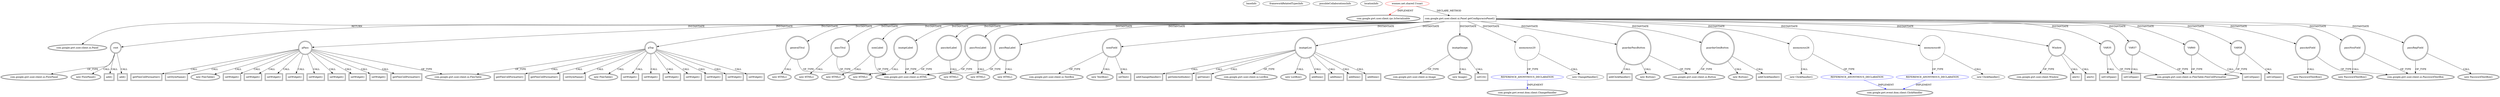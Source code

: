 digraph {
baseInfo[graphId=4667,category="extension_graph",isAnonymous=false,possibleRelation=true]
frameworkRelatedTypesInfo[0="com.google.gwt.user.client.rpc.IsSerializable"]
possibleCollaborationsInfo[0="4667~CLIENT_METHOD_DECLARATION-INSTANTIATION-~com.google.gwt.user.client.rpc.IsSerializable ~com.google.gwt.event.dom.client.ClickHandler ~false~true",1="4667~CLIENT_METHOD_DECLARATION-INSTANTIATION-~com.google.gwt.user.client.rpc.IsSerializable ~com.google.gwt.event.dom.client.ChangeHandler ~false~true"]
locationInfo[projectName="woox-serverapp",filePath="/woox-serverapp/serverapp-master/src/wooxes/net/shared/Usuari.java",contextSignature="Usuari",graphId="4667"]
0[label="wooxes.net.shared.Usuari",vertexType="ROOT_CLIENT_CLASS_DECLARATION",isFrameworkType=false,color=red]
1[label="com.google.gwt.user.client.rpc.IsSerializable",vertexType="FRAMEWORK_INTERFACE_TYPE",isFrameworkType=true,peripheries=2]
27[label="com.google.gwt.user.client.ui.Panel getConfiguracioPanel()",vertexType="CLIENT_METHOD_DECLARATION",isFrameworkType=false,shape=box]
28[label="com.google.gwt.user.client.ui.Panel",vertexType="FRAMEWORK_CLASS_TYPE",isFrameworkType=true,peripheries=2]
30[label="root",vertexType="VARIABLE_EXPRESION",isFrameworkType=true,peripheries=2,shape=circle]
31[label="com.google.gwt.user.client.ui.FlowPanel",vertexType="FRAMEWORK_CLASS_TYPE",isFrameworkType=true,peripheries=2]
29[label="new FlowPanel()",vertexType="CONSTRUCTOR_CALL",isFrameworkType=true,peripheries=2]
33[label="pTop",vertexType="VARIABLE_EXPRESION",isFrameworkType=true,peripheries=2,shape=circle]
34[label="com.google.gwt.user.client.ui.FlexTable",vertexType="FRAMEWORK_CLASS_TYPE",isFrameworkType=true,peripheries=2]
32[label="new FlexTable()",vertexType="CONSTRUCTOR_CALL",isFrameworkType=true,peripheries=2]
36[label="pPass",vertexType="VARIABLE_EXPRESION",isFrameworkType=true,peripheries=2,shape=circle]
35[label="new FlexTable()",vertexType="CONSTRUCTOR_CALL",isFrameworkType=true,peripheries=2]
39[label="generalTitul",vertexType="VARIABLE_EXPRESION",isFrameworkType=true,peripheries=2,shape=circle]
40[label="com.google.gwt.user.client.ui.HTML",vertexType="FRAMEWORK_CLASS_TYPE",isFrameworkType=true,peripheries=2]
38[label="new HTML()",vertexType="CONSTRUCTOR_CALL",isFrameworkType=true,peripheries=2]
42[label="nomLabel",vertexType="VARIABLE_EXPRESION",isFrameworkType=true,peripheries=2,shape=circle]
41[label="new HTML()",vertexType="CONSTRUCTOR_CALL",isFrameworkType=true,peripheries=2]
45[label="nomField",vertexType="VARIABLE_EXPRESION",isFrameworkType=true,peripheries=2,shape=circle]
46[label="com.google.gwt.user.client.ui.TextBox",vertexType="FRAMEWORK_CLASS_TYPE",isFrameworkType=true,peripheries=2]
44[label="new TextBox()",vertexType="CONSTRUCTOR_CALL",isFrameworkType=true,peripheries=2]
48[label="setText()",vertexType="INSIDE_CALL",isFrameworkType=true,peripheries=2,shape=box]
50[label="imatgeLabel",vertexType="VARIABLE_EXPRESION",isFrameworkType=true,peripheries=2,shape=circle]
49[label="new HTML()",vertexType="CONSTRUCTOR_CALL",isFrameworkType=true,peripheries=2]
53[label="imatgeList",vertexType="VARIABLE_EXPRESION",isFrameworkType=true,peripheries=2,shape=circle]
54[label="com.google.gwt.user.client.ui.ListBox",vertexType="FRAMEWORK_CLASS_TYPE",isFrameworkType=true,peripheries=2]
52[label="new ListBox()",vertexType="CONSTRUCTOR_CALL",isFrameworkType=true,peripheries=2]
56[label="addItem()",vertexType="INSIDE_CALL",isFrameworkType=true,peripheries=2,shape=box]
58[label="addItem()",vertexType="INSIDE_CALL",isFrameworkType=true,peripheries=2,shape=box]
60[label="addItem()",vertexType="INSIDE_CALL",isFrameworkType=true,peripheries=2,shape=box]
62[label="addItem()",vertexType="INSIDE_CALL",isFrameworkType=true,peripheries=2,shape=box]
64[label="imatgeImage",vertexType="VARIABLE_EXPRESION",isFrameworkType=true,peripheries=2,shape=circle]
65[label="com.google.gwt.user.client.ui.Image",vertexType="FRAMEWORK_CLASS_TYPE",isFrameworkType=true,peripheries=2]
63[label="new Image()",vertexType="CONSTRUCTOR_CALL",isFrameworkType=true,peripheries=2]
67[label="addChangeHandler()",vertexType="INSIDE_CALL",isFrameworkType=true,peripheries=2,shape=box]
69[label="anonymous20",vertexType="VARIABLE_EXPRESION",isFrameworkType=false,shape=circle]
70[label="REFERENCE_ANONYMOUS_DECLARATION",vertexType="REFERENCE_ANONYMOUS_DECLARATION",isFrameworkType=false,color=blue]
71[label="com.google.gwt.event.dom.client.ChangeHandler",vertexType="FRAMEWORK_INTERFACE_TYPE",isFrameworkType=true,peripheries=2]
68[label="new ChangeHandler()",vertexType="CONSTRUCTOR_CALL",isFrameworkType=false]
73[label="getSelectedIndex()",vertexType="INSIDE_CALL",isFrameworkType=true,peripheries=2,shape=box]
75[label="getValue()",vertexType="INSIDE_CALL",isFrameworkType=true,peripheries=2,shape=box]
77[label="setUrl()",vertexType="INSIDE_CALL",isFrameworkType=true,peripheries=2,shape=box]
79[label="guardarGenButton",vertexType="VARIABLE_EXPRESION",isFrameworkType=true,peripheries=2,shape=circle]
80[label="com.google.gwt.user.client.ui.Button",vertexType="FRAMEWORK_CLASS_TYPE",isFrameworkType=true,peripheries=2]
78[label="new Button()",vertexType="CONSTRUCTOR_CALL",isFrameworkType=true,peripheries=2]
82[label="addClickHandler()",vertexType="INSIDE_CALL",isFrameworkType=true,peripheries=2,shape=box]
84[label="anonymous26",vertexType="VARIABLE_EXPRESION",isFrameworkType=false,shape=circle]
85[label="REFERENCE_ANONYMOUS_DECLARATION",vertexType="REFERENCE_ANONYMOUS_DECLARATION",isFrameworkType=false,color=blue]
86[label="com.google.gwt.event.dom.client.ClickHandler",vertexType="FRAMEWORK_INTERFACE_TYPE",isFrameworkType=true,peripheries=2]
83[label="new ClickHandler()",vertexType="CONSTRUCTOR_CALL",isFrameworkType=false]
87[label="Window",vertexType="VARIABLE_EXPRESION",isFrameworkType=true,peripheries=2,shape=circle]
89[label="com.google.gwt.user.client.Window",vertexType="FRAMEWORK_CLASS_TYPE",isFrameworkType=true,peripheries=2]
88[label="alert()",vertexType="INSIDE_CALL",isFrameworkType=true,peripheries=2,shape=box]
91[label="setWidget()",vertexType="INSIDE_CALL",isFrameworkType=true,peripheries=2,shape=box]
93[label="setWidget()",vertexType="INSIDE_CALL",isFrameworkType=true,peripheries=2,shape=box]
95[label="setWidget()",vertexType="INSIDE_CALL",isFrameworkType=true,peripheries=2,shape=box]
97[label="setWidget()",vertexType="INSIDE_CALL",isFrameworkType=true,peripheries=2,shape=box]
99[label="setWidget()",vertexType="INSIDE_CALL",isFrameworkType=true,peripheries=2,shape=box]
101[label="setWidget()",vertexType="INSIDE_CALL",isFrameworkType=true,peripheries=2,shape=box]
103[label="setWidget()",vertexType="INSIDE_CALL",isFrameworkType=true,peripheries=2,shape=box]
104[label="VAR35",vertexType="VARIABLE_EXPRESION",isFrameworkType=true,peripheries=2,shape=circle]
106[label="com.google.gwt.user.client.ui.FlexTable.FlexCellFormatter",vertexType="FRAMEWORK_CLASS_TYPE",isFrameworkType=true,peripheries=2]
105[label="setColSpan()",vertexType="INSIDE_CALL",isFrameworkType=true,peripheries=2,shape=box]
108[label="getFlexCellFormatter()",vertexType="INSIDE_CALL",isFrameworkType=true,peripheries=2,shape=box]
109[label="VAR37",vertexType="VARIABLE_EXPRESION",isFrameworkType=true,peripheries=2,shape=circle]
110[label="setColSpan()",vertexType="INSIDE_CALL",isFrameworkType=true,peripheries=2,shape=box]
113[label="getFlexCellFormatter()",vertexType="INSIDE_CALL",isFrameworkType=true,peripheries=2,shape=box]
115[label="passTitul",vertexType="VARIABLE_EXPRESION",isFrameworkType=true,peripheries=2,shape=circle]
114[label="new HTML()",vertexType="CONSTRUCTOR_CALL",isFrameworkType=true,peripheries=2]
118[label="passAntLabel",vertexType="VARIABLE_EXPRESION",isFrameworkType=true,peripheries=2,shape=circle]
117[label="new HTML()",vertexType="CONSTRUCTOR_CALL",isFrameworkType=true,peripheries=2]
121[label="passNouLabel",vertexType="VARIABLE_EXPRESION",isFrameworkType=true,peripheries=2,shape=circle]
120[label="new HTML()",vertexType="CONSTRUCTOR_CALL",isFrameworkType=true,peripheries=2]
124[label="passRepLabel",vertexType="VARIABLE_EXPRESION",isFrameworkType=true,peripheries=2,shape=circle]
123[label="new HTML()",vertexType="CONSTRUCTOR_CALL",isFrameworkType=true,peripheries=2]
127[label="passAntField",vertexType="VARIABLE_EXPRESION",isFrameworkType=true,peripheries=2,shape=circle]
128[label="com.google.gwt.user.client.ui.PasswordTextBox",vertexType="FRAMEWORK_CLASS_TYPE",isFrameworkType=true,peripheries=2]
126[label="new PasswordTextBox()",vertexType="CONSTRUCTOR_CALL",isFrameworkType=true,peripheries=2]
130[label="passNouField",vertexType="VARIABLE_EXPRESION",isFrameworkType=true,peripheries=2,shape=circle]
129[label="new PasswordTextBox()",vertexType="CONSTRUCTOR_CALL",isFrameworkType=true,peripheries=2]
133[label="passRepField",vertexType="VARIABLE_EXPRESION",isFrameworkType=true,peripheries=2,shape=circle]
132[label="new PasswordTextBox()",vertexType="CONSTRUCTOR_CALL",isFrameworkType=true,peripheries=2]
136[label="guardarPassButton",vertexType="VARIABLE_EXPRESION",isFrameworkType=true,peripheries=2,shape=circle]
135[label="new Button()",vertexType="CONSTRUCTOR_CALL",isFrameworkType=true,peripheries=2]
139[label="addClickHandler()",vertexType="INSIDE_CALL",isFrameworkType=true,peripheries=2,shape=box]
141[label="anonymous48",vertexType="VARIABLE_EXPRESION",isFrameworkType=false,shape=circle]
142[label="REFERENCE_ANONYMOUS_DECLARATION",vertexType="REFERENCE_ANONYMOUS_DECLARATION",isFrameworkType=false,color=blue]
140[label="new ClickHandler()",vertexType="CONSTRUCTOR_CALL",isFrameworkType=false]
145[label="alert()",vertexType="INSIDE_CALL",isFrameworkType=true,peripheries=2,shape=box]
147[label="setWidget()",vertexType="INSIDE_CALL",isFrameworkType=true,peripheries=2,shape=box]
149[label="setWidget()",vertexType="INSIDE_CALL",isFrameworkType=true,peripheries=2,shape=box]
151[label="setWidget()",vertexType="INSIDE_CALL",isFrameworkType=true,peripheries=2,shape=box]
153[label="setWidget()",vertexType="INSIDE_CALL",isFrameworkType=true,peripheries=2,shape=box]
155[label="setWidget()",vertexType="INSIDE_CALL",isFrameworkType=true,peripheries=2,shape=box]
157[label="setWidget()",vertexType="INSIDE_CALL",isFrameworkType=true,peripheries=2,shape=box]
159[label="setWidget()",vertexType="INSIDE_CALL",isFrameworkType=true,peripheries=2,shape=box]
161[label="setWidget()",vertexType="INSIDE_CALL",isFrameworkType=true,peripheries=2,shape=box]
162[label="VAR58",vertexType="VARIABLE_EXPRESION",isFrameworkType=true,peripheries=2,shape=circle]
163[label="setColSpan()",vertexType="INSIDE_CALL",isFrameworkType=true,peripheries=2,shape=box]
166[label="getFlexCellFormatter()",vertexType="INSIDE_CALL",isFrameworkType=true,peripheries=2,shape=box]
167[label="VAR60",vertexType="VARIABLE_EXPRESION",isFrameworkType=true,peripheries=2,shape=circle]
168[label="setColSpan()",vertexType="INSIDE_CALL",isFrameworkType=true,peripheries=2,shape=box]
171[label="getFlexCellFormatter()",vertexType="INSIDE_CALL",isFrameworkType=true,peripheries=2,shape=box]
173[label="add()",vertexType="INSIDE_CALL",isFrameworkType=true,peripheries=2,shape=box]
175[label="add()",vertexType="INSIDE_CALL",isFrameworkType=true,peripheries=2,shape=box]
177[label="setStyleName()",vertexType="INSIDE_CALL",isFrameworkType=true,peripheries=2,shape=box]
179[label="setStyleName()",vertexType="INSIDE_CALL",isFrameworkType=true,peripheries=2,shape=box]
0->1[label="IMPLEMENT",color=red]
0->27[label="DECLARE_METHOD"]
27->28[label="RETURN"]
27->30[label="INSTANTIATE"]
30->31[label="OF_TYPE"]
30->29[label="CALL"]
27->33[label="INSTANTIATE"]
33->34[label="OF_TYPE"]
33->32[label="CALL"]
27->36[label="INSTANTIATE"]
36->34[label="OF_TYPE"]
36->35[label="CALL"]
27->39[label="INSTANTIATE"]
39->40[label="OF_TYPE"]
39->38[label="CALL"]
27->42[label="INSTANTIATE"]
42->40[label="OF_TYPE"]
42->41[label="CALL"]
27->45[label="INSTANTIATE"]
45->46[label="OF_TYPE"]
45->44[label="CALL"]
45->48[label="CALL"]
27->50[label="INSTANTIATE"]
50->40[label="OF_TYPE"]
50->49[label="CALL"]
27->53[label="INSTANTIATE"]
53->54[label="OF_TYPE"]
53->52[label="CALL"]
53->56[label="CALL"]
53->58[label="CALL"]
53->60[label="CALL"]
53->62[label="CALL"]
27->64[label="INSTANTIATE"]
64->65[label="OF_TYPE"]
64->63[label="CALL"]
53->67[label="CALL"]
27->69[label="INSTANTIATE"]
70->71[label="IMPLEMENT",color=blue]
69->70[label="OF_TYPE"]
69->68[label="CALL"]
53->73[label="CALL"]
53->75[label="CALL"]
64->77[label="CALL"]
27->79[label="INSTANTIATE"]
79->80[label="OF_TYPE"]
79->78[label="CALL"]
79->82[label="CALL"]
27->84[label="INSTANTIATE"]
85->86[label="IMPLEMENT",color=blue]
84->85[label="OF_TYPE"]
84->83[label="CALL"]
27->87[label="INSTANTIATE"]
87->89[label="OF_TYPE"]
87->88[label="CALL"]
33->91[label="CALL"]
33->93[label="CALL"]
33->95[label="CALL"]
33->97[label="CALL"]
33->99[label="CALL"]
33->101[label="CALL"]
33->103[label="CALL"]
27->104[label="INSTANTIATE"]
104->106[label="OF_TYPE"]
104->105[label="CALL"]
33->108[label="CALL"]
27->109[label="INSTANTIATE"]
109->106[label="OF_TYPE"]
109->110[label="CALL"]
33->113[label="CALL"]
27->115[label="INSTANTIATE"]
115->40[label="OF_TYPE"]
115->114[label="CALL"]
27->118[label="INSTANTIATE"]
118->40[label="OF_TYPE"]
118->117[label="CALL"]
27->121[label="INSTANTIATE"]
121->40[label="OF_TYPE"]
121->120[label="CALL"]
27->124[label="INSTANTIATE"]
124->40[label="OF_TYPE"]
124->123[label="CALL"]
27->127[label="INSTANTIATE"]
127->128[label="OF_TYPE"]
127->126[label="CALL"]
27->130[label="INSTANTIATE"]
130->128[label="OF_TYPE"]
130->129[label="CALL"]
27->133[label="INSTANTIATE"]
133->128[label="OF_TYPE"]
133->132[label="CALL"]
27->136[label="INSTANTIATE"]
136->80[label="OF_TYPE"]
136->135[label="CALL"]
136->139[label="CALL"]
27->141[label="INSTANTIATE"]
142->86[label="IMPLEMENT",color=blue]
141->142[label="OF_TYPE"]
141->140[label="CALL"]
87->145[label="CALL"]
36->147[label="CALL"]
36->149[label="CALL"]
36->151[label="CALL"]
36->153[label="CALL"]
36->155[label="CALL"]
36->157[label="CALL"]
36->159[label="CALL"]
36->161[label="CALL"]
27->162[label="INSTANTIATE"]
162->106[label="OF_TYPE"]
162->163[label="CALL"]
36->166[label="CALL"]
27->167[label="INSTANTIATE"]
167->106[label="OF_TYPE"]
167->168[label="CALL"]
36->171[label="CALL"]
30->173[label="CALL"]
30->175[label="CALL"]
33->177[label="CALL"]
36->179[label="CALL"]
}
